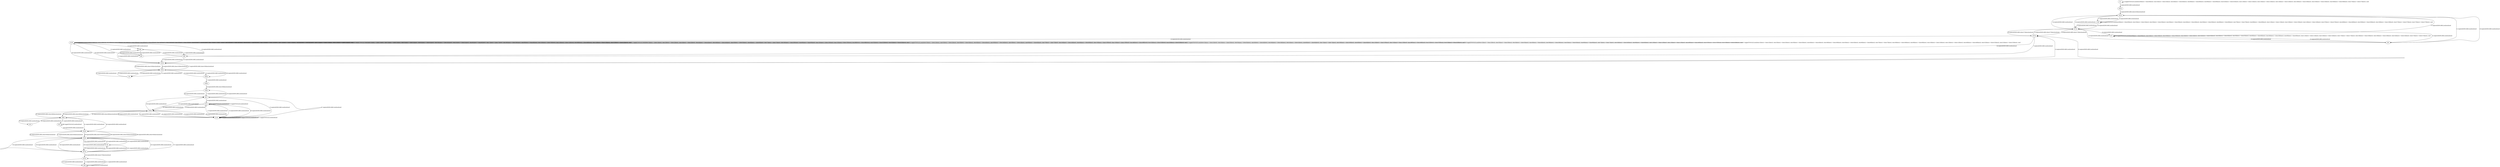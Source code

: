 # Total number of goals covered by this test: 1
# b86 --> b86

digraph g {
"b1" -> "b1" [label = "1-toggle[TOGGLE];/null/door0[false]:=!(door0[false]); door1[false]:=!(door1[false]); door4[false]:=!(door4[false]); door6[false]:=!(door6[false]); door9[false]:=!(door9[false]); door42[false]:=!(door42[false]); door12[false]:=!(door12[false]); door13[false]:=!(door13[false]); door14[false]:=!(door14[false]); door18[false]:=!(door18[false]); door23[false]:=!(door23[false]); door58[false]:=!(door58[false]); door27[false]:=!(door27[false]); /null"];
"b1" -> "d42p" [label = "2-explore[EXPLORE];/null/null/null"];
"d42p" -> "d42m" [label = "3-explore[EXPLORE];/door42[false]/null/null"];
"d42m" -> "b59" [label = "4-explore[EXPLORE];/null/null/null"];
"b59" -> "d27p" [label = "5-explore[EXPLORE];/null/null/null"];
"d27p" -> "d27m" [label = "6-explore[EXPLORE];/door27[false]/null/null"];
"d27m" -> "b98" [label = "7-explore[EXPLORE];/null/null/null"];
"b98" -> "d9p" [label = "8-explore[EXPLORE];/null/null/null"];
"d9p" -> "b99" [label = "9-explore[EXPLORE];/null/null/null"];
"b99" -> "d9p" [label = "10-explore[EXPLORE];/null/null/null"];
"d9p" -> "b98" [label = "11-explore[EXPLORE];/null/null/null"];
"b98" -> "d33m" [label = "12-explore[EXPLORE];/null/null/null"];
"d33m" -> "d27m" [label = "13-explore[EXPLORE];/null/null/null"];
"d27m" -> "d27p" [label = "14-explore[EXPLORE];/door27[false]/null/null"];
"d27p" -> "b58" [label = "15-explore[EXPLORE];/null/null/null"];
"b58" -> "d42m" [label = "16-explore[EXPLORE];/null/null/null"];
"d42m" -> "b59" [label = "17-explore[EXPLORE];/null/null/null"];
"b59" -> "b59" [label = "18-toggle[TOGGLE];/null/door0[false]:=!(door0[false]); door1[false]:=!(door1[false]); door2[false]:=!(door2[false]); door3[false]:=!(door3[false]); door4[false]:=!(door4[false]); door5[false]:=!(door5[false]); door6[false]:=!(door6[false]); door7[false]:=!(door7[false]); door9[false]:=!(door9[false]); door11[false]:=!(door11[false]); door13[false]:=!(door13[false]); door14[false]:=!(door14[false]); door47[false]:=!(door47[false]); door48[false]:=!(door48[false]); door50[false]:=!(door50[false]); door19[false]:=!(door19[false]); door57[false]:=!(door57[false]); door27[false]:=!(door27[false]); /null"];
"b59" -> "d27p" [label = "19-explore[EXPLORE];/null/null/null"];
"d27p" -> "d42m" [label = "20-explore[EXPLORE];/null/null/null"];
"d42m" -> "b58" [label = "21-explore[EXPLORE];/null/null/null"];
"b58" -> "b57" [label = "22-explore[EXPLORE];/null/null/null"];
"b57" -> "b58" [label = "23-explore[EXPLORE];/null/null/null"];
"b58" -> "d27p" [label = "24-explore[EXPLORE];/null/null/null"];
"d27p" -> "b57" [label = "25-explore[EXPLORE];/null/null/null"];
"b57" -> "b57" [label = "26-toggle[TOGGLE];/null/door0[false]:=!(door0[false]); door1[false]:=!(door1[false]); door33[false]:=!(door33[false]); door2[false]:=!(door2[false]); door34[false]:=!(door34[false]); door4[false]:=!(door4[false]); door5[false]:=!(door5[false]); door6[false]:=!(door6[false]); door38[false]:=!(door38[false]); door9[false]:=!(door9[false]); door11[false]:=!(door11[false]); door14[false]:=!(door14[false]); door17[false]:=!(door17[false]); door18[false]:=!(door18[false]); door19[false]:=!(door19[false]); door24[false]:=!(door24[false]); door27[false]:=!(door27[false]); /null"];
"b57" -> "d42m" [label = "27-explore[EXPLORE];/null/null/null"];
"d42m" -> "d27p" [label = "28-explore[EXPLORE];/null/null/null"];
"d27p" -> "d27m" [label = "29-explore[EXPLORE];/door27[false]/null/null"];
"d27m" -> "b100" [label = "30-explore[EXPLORE];/null/null/null"];
"b100" -> "d9p" [label = "31-explore[EXPLORE];/null/null/null"];
"d9p" -> "d33m" [label = "32-explore[EXPLORE];/null/null/null"];
"d33m" -> "d27m" [label = "33-explore[EXPLORE];/null/null/null"];
"d27m" -> "b98" [label = "34-explore[EXPLORE];/null/null/null"];
"b98" -> "d33m" [label = "35-explore[EXPLORE];/null/null/null"];
"d33m" -> "d33p" [label = "36-explore[EXPLORE];/door33[false]/null/null"];
"d33p" -> "d33m" [label = "37-explore[EXPLORE];/door33[false]/null/null"];
"d33m" -> "b100" [label = "38-explore[EXPLORE];/null/null/null"];
"b100" -> "b100" [label = "39-toggle[TOGGLE];/null/door1[false]:=!(door1[false]); door2[false]:=!(door2[false]); door3[false]:=!(door3[false]); door4[false]:=!(door4[false]); door36[false]:=!(door36[false]); door5[false]:=!(door5[false]); door6[false]:=!(door6[false]); door7[false]:=!(door7[false]); door39[false]:=!(door39[false]); door9[false]:=!(door9[false]); door10[false]:=!(door10[false]); door13[false]:=!(door13[false]); door49[false]:=!(door49[false]); door52[false]:=!(door52[false]); door22[false]:=!(door22[false]); /null"];
"b100" -> "b100" [label = "40-toggle[TOGGLE];/null/door1[false]:=!(door1[false]); door2[false]:=!(door2[false]); door3[false]:=!(door3[false]); door4[false]:=!(door4[false]); door36[false]:=!(door36[false]); door5[false]:=!(door5[false]); door6[false]:=!(door6[false]); door7[false]:=!(door7[false]); door39[false]:=!(door39[false]); door9[false]:=!(door9[false]); door10[false]:=!(door10[false]); door13[false]:=!(door13[false]); door49[false]:=!(door49[false]); door52[false]:=!(door52[false]); door22[false]:=!(door22[false]); /null"];
"b100" -> "b100" [label = "41-toggle[TOGGLE];/null/door1[false]:=!(door1[false]); door2[false]:=!(door2[false]); door3[false]:=!(door3[false]); door4[false]:=!(door4[false]); door36[false]:=!(door36[false]); door5[false]:=!(door5[false]); door6[false]:=!(door6[false]); door7[false]:=!(door7[false]); door39[false]:=!(door39[false]); door9[false]:=!(door9[false]); door10[false]:=!(door10[false]); door13[false]:=!(door13[false]); door49[false]:=!(door49[false]); door52[false]:=!(door52[false]); door22[false]:=!(door22[false]); /null"];
"b100" -> "b99" [label = "42-explore[EXPLORE];/null/null/null"];
"b99" -> "b100" [label = "43-explore[EXPLORE];/null/null/null"];
"b100" -> "b100" [label = "44-toggle[TOGGLE];/null/door1[false]:=!(door1[false]); door2[false]:=!(door2[false]); door3[false]:=!(door3[false]); door4[false]:=!(door4[false]); door36[false]:=!(door36[false]); door5[false]:=!(door5[false]); door6[false]:=!(door6[false]); door7[false]:=!(door7[false]); door39[false]:=!(door39[false]); door9[false]:=!(door9[false]); door10[false]:=!(door10[false]); door13[false]:=!(door13[false]); door49[false]:=!(door49[false]); door52[false]:=!(door52[false]); door22[false]:=!(door22[false]); /null"];
"b100" -> "b100" [label = "45-toggle[TOGGLE];/null/door1[false]:=!(door1[false]); door2[false]:=!(door2[false]); door3[false]:=!(door3[false]); door4[false]:=!(door4[false]); door36[false]:=!(door36[false]); door5[false]:=!(door5[false]); door6[false]:=!(door6[false]); door7[false]:=!(door7[false]); door39[false]:=!(door39[false]); door9[false]:=!(door9[false]); door10[false]:=!(door10[false]); door13[false]:=!(door13[false]); door49[false]:=!(door49[false]); door52[false]:=!(door52[false]); door22[false]:=!(door22[false]); /null"];
"b100" -> "b100" [label = "46-toggle[TOGGLE];/null/door1[false]:=!(door1[false]); door2[false]:=!(door2[false]); door3[false]:=!(door3[false]); door4[false]:=!(door4[false]); door36[false]:=!(door36[false]); door5[false]:=!(door5[false]); door6[false]:=!(door6[false]); door7[false]:=!(door7[false]); door39[false]:=!(door39[false]); door9[false]:=!(door9[false]); door10[false]:=!(door10[false]); door13[false]:=!(door13[false]); door49[false]:=!(door49[false]); door52[false]:=!(door52[false]); door22[false]:=!(door22[false]); /null"];
"b100" -> "b100" [label = "47-toggle[TOGGLE];/null/door1[false]:=!(door1[false]); door2[false]:=!(door2[false]); door3[false]:=!(door3[false]); door4[false]:=!(door4[false]); door36[false]:=!(door36[false]); door5[false]:=!(door5[false]); door6[false]:=!(door6[false]); door7[false]:=!(door7[false]); door39[false]:=!(door39[false]); door9[false]:=!(door9[false]); door10[false]:=!(door10[false]); door13[false]:=!(door13[false]); door49[false]:=!(door49[false]); door52[false]:=!(door52[false]); door22[false]:=!(door22[false]); /null"];
"b100" -> "d33m" [label = "48-explore[EXPLORE];/null/null/null"];
"d33m" -> "d33p" [label = "49-explore[EXPLORE];/door33[false]/null/null"];
"d33p" -> "b6" [label = "50-explore[EXPLORE];/null/null/null"];
"b6" -> "d33p" [label = "51-explore[EXPLORE];/null/null/null"];
"d33p" -> "b6" [label = "52-explore[EXPLORE];/null/null/null"];
"b6" -> "d33p" [label = "53-explore[EXPLORE];/null/null/null"];
"d33p" -> "d40m" [label = "54-explore[EXPLORE];/null/null/null"];
"d40m" -> "d33p" [label = "55-explore[EXPLORE];/null/null/null"];
"d33p" -> "d40m" [label = "56-explore[EXPLORE];/null/null/null"];
"d40m" -> "d39m" [label = "57-explore[EXPLORE];/null/null/null"];
"d39m" -> "d39p" [label = "58-explore[EXPLORE];/door39[false]/null/null"];
"d39p" -> "gf15" [label = "59-explore[EXPLORE];/null/null/null"];
"gf15" -> "d48m" [label = "60-explore[EXPLORE];/null/null/null"];
"d48m" -> "b140" [label = "61-explore[EXPLORE];/null/null/null"];
"b140" -> "b140" [label = "62-toggle[TOGGLE];/null/null/null"];
"b140" -> "b141" [label = "63-explore[EXPLORE];/null/null/null"];
"b141" -> "b141" [label = "64-toggle[TOGGLE];/null/null/null"];
"b141" -> "d48m" [label = "65-explore[EXPLORE];/null/null/null"];
"d48m" -> "gf15" [label = "66-explore[EXPLORE];/null/null/null"];
"gf15" -> "b140" [label = "67-explore[EXPLORE];/null/null/null"];
"b140" -> "b140" [label = "68-toggle[TOGGLE];/null/null/null"];
"b140" -> "d48m" [label = "69-explore[EXPLORE];/null/null/null"];
"d48m" -> "b140" [label = "70-explore[EXPLORE];/null/null/null"];
"b140" -> "b140" [label = "71-toggle[TOGGLE];/null/null/null"];
"b140" -> "b141" [label = "72-explore[EXPLORE];/null/null/null"];
"b141" -> "b141" [label = "73-toggle[TOGGLE];/null/null/null"];
"b141" -> "b140" [label = "74-explore[EXPLORE];/null/null/null"];
"b140" -> "gf15" [label = "75-explore[EXPLORE];/null/null/null"];
"gf15" -> "d39p" [label = "76-explore[EXPLORE];/null/null/null"];
"d39p" -> "gf15" [label = "77-explore[EXPLORE];/null/null/null"];
"gf15" -> "b141" [label = "78-explore[EXPLORE];/null/null/null"];
"b141" -> "d48m" [label = "79-explore[EXPLORE];/null/null/null"];
"d48m" -> "b140" [label = "80-explore[EXPLORE];/null/null/null"];
"b140" -> "d48m" [label = "81-explore[EXPLORE];/null/null/null"];
"d48m" -> "d48p" [label = "82-explore[EXPLORE];/door48[false]/null/null"];
"d48p" -> "b18" [label = "83-explore[EXPLORE];/null/null/null"];
"b18" -> "d48p" [label = "84-explore[EXPLORE];/null/null/null"];
"d48p" -> "d48m" [label = "85-explore[EXPLORE];/door48[false]/null/null"];
"d48m" -> "d48p" [label = "86-explore[EXPLORE];/door48[false]/null/null"];
"d48p" -> "b19" [label = "87-explore[EXPLORE];/null/null/null"];
"b19" -> "b19" [label = "88-toggle[TOGGLE];/null/null/null"];
"b19" -> "d50m" [label = "89-explore[EXPLORE];/null/null/null"];
"d50m" -> "d48p" [label = "90-explore[EXPLORE];/null/null/null"];
"d48p" -> "d50m" [label = "91-explore[EXPLORE];/null/null/null"];
"d50m" -> "d50p" [label = "92-explore[EXPLORE];/door50[false]/null/null"];
"d50p" -> "d57m" [label = "93-explore[EXPLORE];/null/null/null"];
"d57m" -> "b8" [label = "94-explore[EXPLORE];/null/null/null"];
"b8" -> "d50p" [label = "95-explore[EXPLORE];/null/null/null"];
"d50p" -> "d50m" [label = "96-explore[EXPLORE];/door50[false]/null/null"];
"d50m" -> "d50p" [label = "97-explore[EXPLORE];/door50[false]/null/null"];
"d50p" -> "d50m" [label = "98-explore[EXPLORE];/door50[false]/null/null"];
"d50m" -> "d50p" [label = "99-explore[EXPLORE];/door50[false]/null/null"];
"d50p" -> "d57m" [label = "100-explore[EXPLORE];/null/null/null"];
"d57m" -> "b8" [label = "101-explore[EXPLORE];/null/null/null"];
"b8" -> "d57m" [label = "102-explore[EXPLORE];/null/null/null"];
"d57m" -> "d50p" [label = "103-explore[EXPLORE];/null/null/null"];
"d50p" -> "b8" [label = "104-explore[EXPLORE];/null/null/null"];
"b8" -> "d50p" [label = "105-explore[EXPLORE];/null/null/null"];
"d50p" -> "d57m" [label = "106-explore[EXPLORE];/null/null/null"];
"d57m" -> "d50p" [label = "107-explore[EXPLORE];/null/null/null"];
"d50p" -> "d57m" [label = "108-explore[EXPLORE];/null/null/null"];
"d57m" -> "d57p" [label = "109-explore[EXPLORE];/door57[false]/null/null"];
"d57p" -> "b86" [label = "110-explore[EXPLORE];/null/null/null"];
"b86" -> "d57p" [label = "111-explore[EXPLORE];/null/null/null"];
"d57p" -> "b86" [label = "112-explore[EXPLORE];/null/null/null"];
"b86" -> "b86" [label = "113-toggle[TOGGLE];/null/null/null"];
}